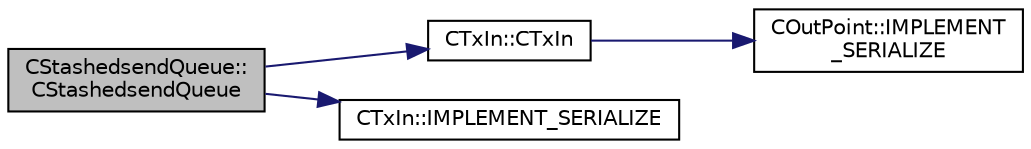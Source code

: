 digraph "CStashedsendQueue::CStashedsendQueue"
{
  edge [fontname="Helvetica",fontsize="10",labelfontname="Helvetica",labelfontsize="10"];
  node [fontname="Helvetica",fontsize="10",shape=record];
  rankdir="LR";
  Node0 [label="CStashedsendQueue::\lCStashedsendQueue",height=0.2,width=0.4,color="black", fillcolor="grey75", style="filled", fontcolor="black"];
  Node0 -> Node1 [color="midnightblue",fontsize="10",style="solid",fontname="Helvetica"];
  Node1 [label="CTxIn::CTxIn",height=0.2,width=0.4,color="black", fillcolor="white", style="filled",URL="$de/da8/class_c_tx_in.html#abcf9f5a65b0a016b31912f4cd1f32c73"];
  Node1 -> Node2 [color="midnightblue",fontsize="10",style="solid",fontname="Helvetica"];
  Node2 [label="COutPoint::IMPLEMENT\l_SERIALIZE",height=0.2,width=0.4,color="black", fillcolor="white", style="filled",URL="$d5/d05/class_c_out_point.html#ad9d84cab97ae19184dbf9a6421b1c263"];
  Node0 -> Node3 [color="midnightblue",fontsize="10",style="solid",fontname="Helvetica"];
  Node3 [label="CTxIn::IMPLEMENT_SERIALIZE",height=0.2,width=0.4,color="black", fillcolor="white", style="filled",URL="$de/da8/class_c_tx_in.html#ac66b05906d62064e1161efa954994a57"];
}

